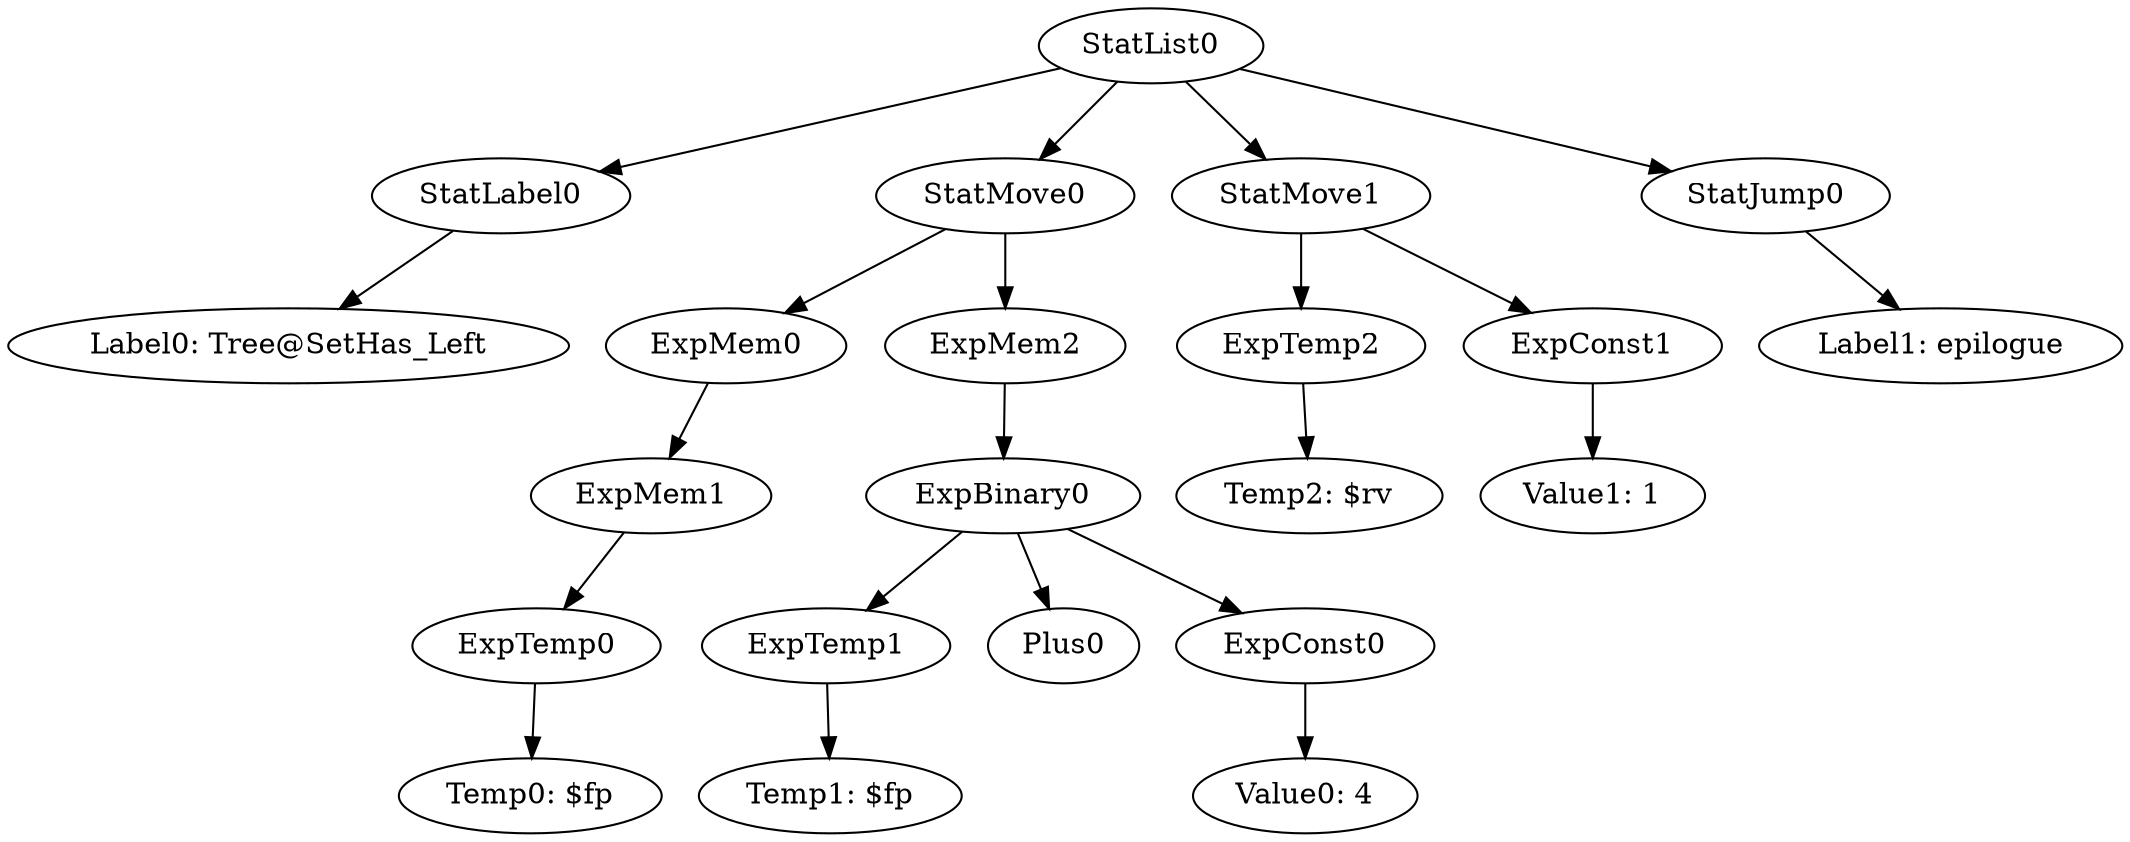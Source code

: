 digraph {
	ordering = out;
	StatJump0 -> "Label1: epilogue";
	ExpConst1 -> "Value1: 1";
	StatMove1 -> ExpTemp2;
	StatMove1 -> ExpConst1;
	ExpTemp2 -> "Temp2: $rv";
	ExpMem0 -> ExpMem1;
	ExpMem2 -> ExpBinary0;
	ExpTemp0 -> "Temp0: $fp";
	StatList0 -> StatLabel0;
	StatList0 -> StatMove0;
	StatList0 -> StatMove1;
	StatList0 -> StatJump0;
	StatLabel0 -> "Label0: Tree@SetHas_Left";
	ExpMem1 -> ExpTemp0;
	ExpConst0 -> "Value0: 4";
	StatMove0 -> ExpMem0;
	StatMove0 -> ExpMem2;
	ExpBinary0 -> ExpTemp1;
	ExpBinary0 -> Plus0;
	ExpBinary0 -> ExpConst0;
	ExpTemp1 -> "Temp1: $fp";
}


